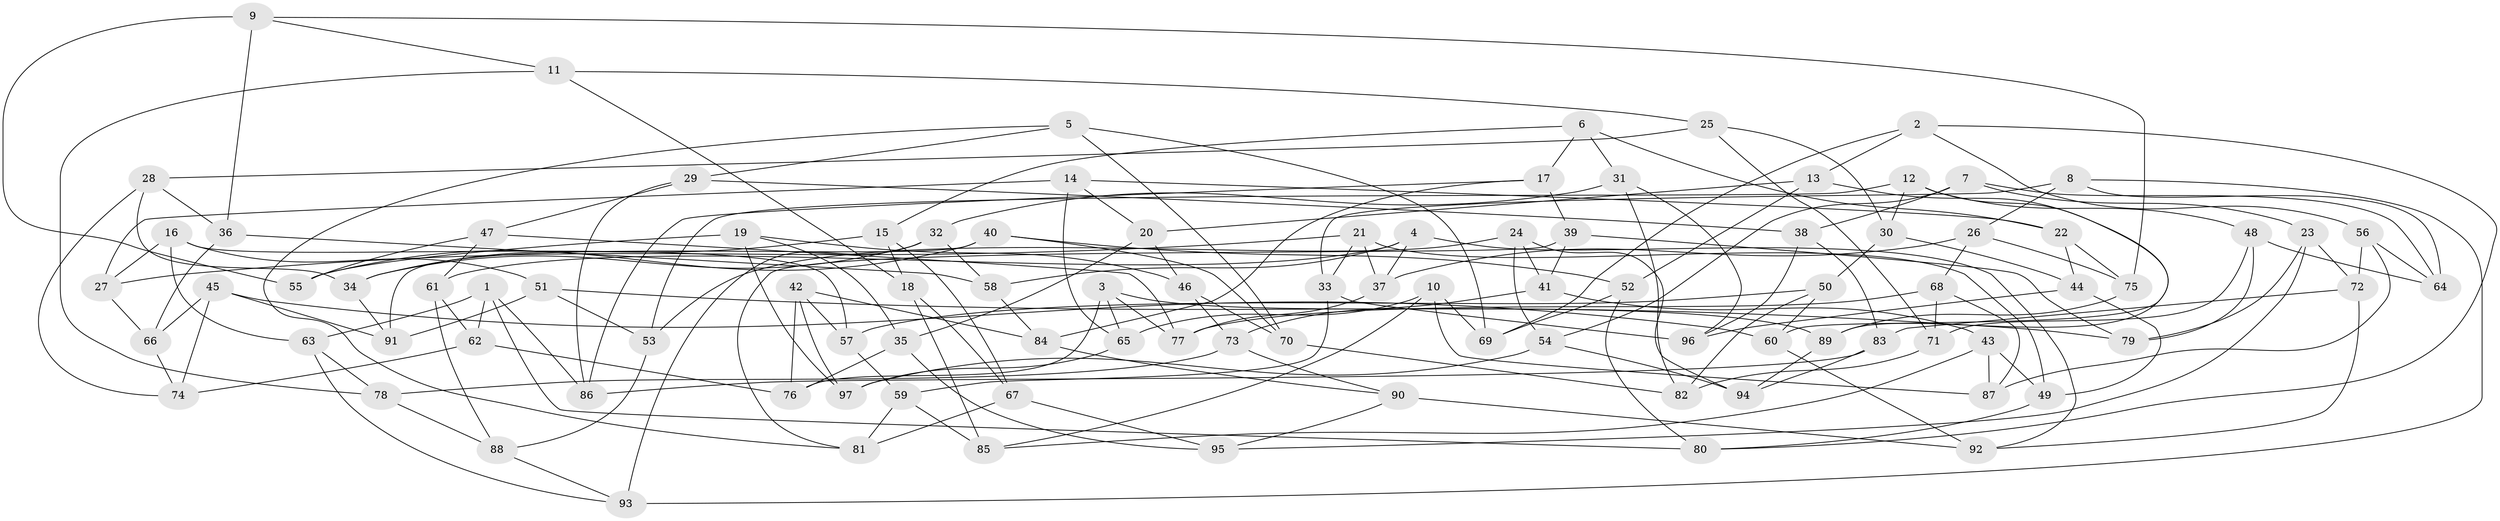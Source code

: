 // coarse degree distribution, {6: 0.5862068965517241, 5: 0.08620689655172414, 4: 0.3103448275862069, 3: 0.017241379310344827}
// Generated by graph-tools (version 1.1) at 2025/52/02/27/25 19:52:29]
// undirected, 97 vertices, 194 edges
graph export_dot {
graph [start="1"]
  node [color=gray90,style=filled];
  1;
  2;
  3;
  4;
  5;
  6;
  7;
  8;
  9;
  10;
  11;
  12;
  13;
  14;
  15;
  16;
  17;
  18;
  19;
  20;
  21;
  22;
  23;
  24;
  25;
  26;
  27;
  28;
  29;
  30;
  31;
  32;
  33;
  34;
  35;
  36;
  37;
  38;
  39;
  40;
  41;
  42;
  43;
  44;
  45;
  46;
  47;
  48;
  49;
  50;
  51;
  52;
  53;
  54;
  55;
  56;
  57;
  58;
  59;
  60;
  61;
  62;
  63;
  64;
  65;
  66;
  67;
  68;
  69;
  70;
  71;
  72;
  73;
  74;
  75;
  76;
  77;
  78;
  79;
  80;
  81;
  82;
  83;
  84;
  85;
  86;
  87;
  88;
  89;
  90;
  91;
  92;
  93;
  94;
  95;
  96;
  97;
  1 -- 63;
  1 -- 86;
  1 -- 62;
  1 -- 80;
  2 -- 69;
  2 -- 80;
  2 -- 56;
  2 -- 13;
  3 -- 76;
  3 -- 65;
  3 -- 89;
  3 -- 77;
  4 -- 37;
  4 -- 61;
  4 -- 58;
  4 -- 92;
  5 -- 81;
  5 -- 29;
  5 -- 70;
  5 -- 69;
  6 -- 22;
  6 -- 15;
  6 -- 31;
  6 -- 17;
  7 -- 64;
  7 -- 23;
  7 -- 38;
  7 -- 54;
  8 -- 93;
  8 -- 26;
  8 -- 64;
  8 -- 33;
  9 -- 75;
  9 -- 55;
  9 -- 11;
  9 -- 36;
  10 -- 87;
  10 -- 65;
  10 -- 85;
  10 -- 69;
  11 -- 18;
  11 -- 25;
  11 -- 78;
  12 -- 53;
  12 -- 30;
  12 -- 48;
  12 -- 60;
  13 -- 52;
  13 -- 20;
  13 -- 89;
  14 -- 65;
  14 -- 22;
  14 -- 27;
  14 -- 20;
  15 -- 67;
  15 -- 34;
  15 -- 18;
  16 -- 27;
  16 -- 57;
  16 -- 63;
  16 -- 51;
  17 -- 86;
  17 -- 39;
  17 -- 84;
  18 -- 85;
  18 -- 67;
  19 -- 46;
  19 -- 97;
  19 -- 55;
  19 -- 35;
  20 -- 46;
  20 -- 35;
  21 -- 27;
  21 -- 37;
  21 -- 33;
  21 -- 49;
  22 -- 44;
  22 -- 75;
  23 -- 95;
  23 -- 72;
  23 -- 79;
  24 -- 94;
  24 -- 41;
  24 -- 54;
  24 -- 53;
  25 -- 28;
  25 -- 30;
  25 -- 71;
  26 -- 37;
  26 -- 75;
  26 -- 68;
  27 -- 66;
  28 -- 74;
  28 -- 34;
  28 -- 36;
  29 -- 47;
  29 -- 86;
  29 -- 38;
  30 -- 50;
  30 -- 44;
  31 -- 32;
  31 -- 96;
  31 -- 82;
  32 -- 93;
  32 -- 34;
  32 -- 58;
  33 -- 59;
  33 -- 96;
  34 -- 91;
  35 -- 95;
  35 -- 76;
  36 -- 66;
  36 -- 58;
  37 -- 77;
  38 -- 83;
  38 -- 96;
  39 -- 79;
  39 -- 41;
  39 -- 81;
  40 -- 70;
  40 -- 91;
  40 -- 52;
  40 -- 55;
  41 -- 73;
  41 -- 43;
  42 -- 57;
  42 -- 97;
  42 -- 84;
  42 -- 76;
  43 -- 85;
  43 -- 49;
  43 -- 87;
  44 -- 96;
  44 -- 49;
  45 -- 60;
  45 -- 91;
  45 -- 74;
  45 -- 66;
  46 -- 70;
  46 -- 73;
  47 -- 55;
  47 -- 77;
  47 -- 61;
  48 -- 64;
  48 -- 71;
  48 -- 79;
  49 -- 80;
  50 -- 82;
  50 -- 57;
  50 -- 60;
  51 -- 79;
  51 -- 53;
  51 -- 91;
  52 -- 80;
  52 -- 69;
  53 -- 88;
  54 -- 94;
  54 -- 97;
  56 -- 64;
  56 -- 87;
  56 -- 72;
  57 -- 59;
  58 -- 84;
  59 -- 85;
  59 -- 81;
  60 -- 92;
  61 -- 88;
  61 -- 62;
  62 -- 74;
  62 -- 76;
  63 -- 78;
  63 -- 93;
  65 -- 97;
  66 -- 74;
  67 -- 81;
  67 -- 95;
  68 -- 71;
  68 -- 87;
  68 -- 77;
  70 -- 82;
  71 -- 82;
  72 -- 83;
  72 -- 92;
  73 -- 78;
  73 -- 90;
  75 -- 89;
  78 -- 88;
  83 -- 94;
  83 -- 86;
  84 -- 90;
  88 -- 93;
  89 -- 94;
  90 -- 92;
  90 -- 95;
}
